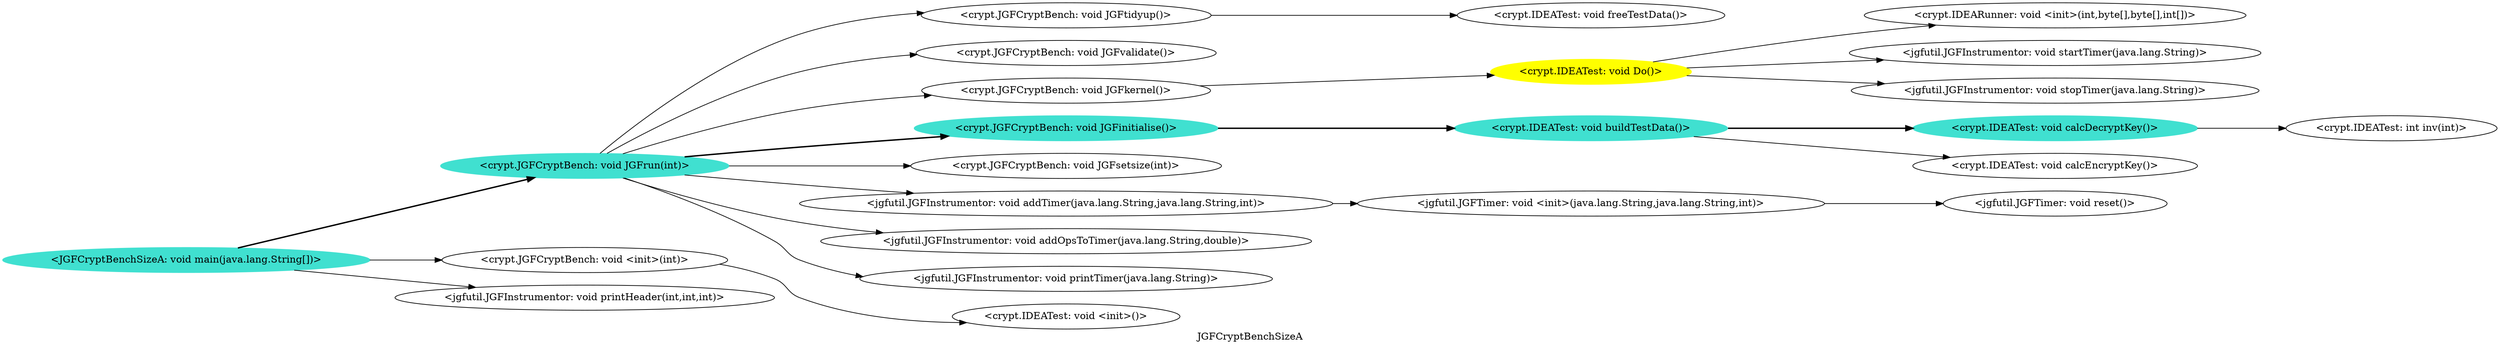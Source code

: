 digraph "JGFCryptBenchSizeA" {
    label="JGFCryptBenchSizeA";
    rankdir=LR;
    "<JGFCryptBenchSizeA: void main(java.lang.String[])>" [color=turquoise,style=filled,];
    "<crypt.JGFCryptBench: void JGFrun(int)>" [color=turquoise,style=filled,color=turquoise,style=filled,];
    "<JGFCryptBenchSizeA: void main(java.lang.String[])>"->"<crypt.JGFCryptBench: void JGFrun(int)>" [style=bold,];
    "<crypt.JGFCryptBench: void JGFtidyup()>"
    "<crypt.JGFCryptBench: void JGFrun(int)>"->"<crypt.JGFCryptBench: void JGFtidyup()>";
    "<crypt.IDEATest: void freeTestData()>"
    "<crypt.JGFCryptBench: void JGFtidyup()>"->"<crypt.IDEATest: void freeTestData()>";
    "<crypt.JGFCryptBench: void JGFvalidate()>"
    "<crypt.JGFCryptBench: void JGFrun(int)>"->"<crypt.JGFCryptBench: void JGFvalidate()>";
    "<crypt.JGFCryptBench: void JGFkernel()>"
    "<crypt.JGFCryptBench: void JGFrun(int)>"->"<crypt.JGFCryptBench: void JGFkernel()>";
    "<crypt.IDEATest: void Do()>" [color=yellow,style=filled,];
    "<crypt.JGFCryptBench: void JGFkernel()>"->"<crypt.IDEATest: void Do()>";
    "<crypt.IDEARunner: void <init>(int,byte[],byte[],int[])>"
    "<crypt.IDEATest: void Do()>"->"<crypt.IDEARunner: void <init>(int,byte[],byte[],int[])>";
    "<jgfutil.JGFInstrumentor: void startTimer(java.lang.String)>"
    "<crypt.IDEATest: void Do()>"->"<jgfutil.JGFInstrumentor: void startTimer(java.lang.String)>";
    "<jgfutil.JGFInstrumentor: void stopTimer(java.lang.String)>"
    "<crypt.IDEATest: void Do()>"->"<jgfutil.JGFInstrumentor: void stopTimer(java.lang.String)>";
    "<crypt.JGFCryptBench: void JGFinitialise()>" [color=turquoise,style=filled,color=turquoise,style=filled,];
    "<crypt.JGFCryptBench: void JGFrun(int)>"->"<crypt.JGFCryptBench: void JGFinitialise()>" [style=bold,];
    "<crypt.IDEATest: void buildTestData()>" [color=turquoise,style=filled,color=turquoise,style=filled,];
    "<crypt.JGFCryptBench: void JGFinitialise()>"->"<crypt.IDEATest: void buildTestData()>" [style=bold,];
    "<crypt.IDEATest: void calcDecryptKey()>" [color=turquoise,style=filled,];
    "<crypt.IDEATest: void buildTestData()>"->"<crypt.IDEATest: void calcDecryptKey()>" [style=bold,];
    "<crypt.IDEATest: int inv(int)>"
    "<crypt.IDEATest: void calcDecryptKey()>"->"<crypt.IDEATest: int inv(int)>";
    "<crypt.IDEATest: void calcEncryptKey()>"
    "<crypt.IDEATest: void buildTestData()>"->"<crypt.IDEATest: void calcEncryptKey()>";
    "<crypt.JGFCryptBench: void JGFsetsize(int)>"
    "<crypt.JGFCryptBench: void JGFrun(int)>"->"<crypt.JGFCryptBench: void JGFsetsize(int)>";
    "<jgfutil.JGFInstrumentor: void addTimer(java.lang.String,java.lang.String,int)>"
    "<crypt.JGFCryptBench: void JGFrun(int)>"->"<jgfutil.JGFInstrumentor: void addTimer(java.lang.String,java.lang.String,int)>";
    "<jgfutil.JGFTimer: void <init>(java.lang.String,java.lang.String,int)>"
    "<jgfutil.JGFInstrumentor: void addTimer(java.lang.String,java.lang.String,int)>"->"<jgfutil.JGFTimer: void <init>(java.lang.String,java.lang.String,int)>";
    "<jgfutil.JGFTimer: void reset()>"
    "<jgfutil.JGFTimer: void <init>(java.lang.String,java.lang.String,int)>"->"<jgfutil.JGFTimer: void reset()>";
    "<jgfutil.JGFInstrumentor: void addOpsToTimer(java.lang.String,double)>"
    "<crypt.JGFCryptBench: void JGFrun(int)>"->"<jgfutil.JGFInstrumentor: void addOpsToTimer(java.lang.String,double)>";
    "<jgfutil.JGFInstrumentor: void printTimer(java.lang.String)>"
    "<crypt.JGFCryptBench: void JGFrun(int)>"->"<jgfutil.JGFInstrumentor: void printTimer(java.lang.String)>";
    "<crypt.JGFCryptBench: void <init>(int)>"
    "<JGFCryptBenchSizeA: void main(java.lang.String[])>"->"<crypt.JGFCryptBench: void <init>(int)>";
    "<crypt.IDEATest: void <init>()>"
    "<crypt.JGFCryptBench: void <init>(int)>"->"<crypt.IDEATest: void <init>()>";
    "<jgfutil.JGFInstrumentor: void printHeader(int,int,int)>"
    "<JGFCryptBenchSizeA: void main(java.lang.String[])>"->"<jgfutil.JGFInstrumentor: void printHeader(int,int,int)>";
}
